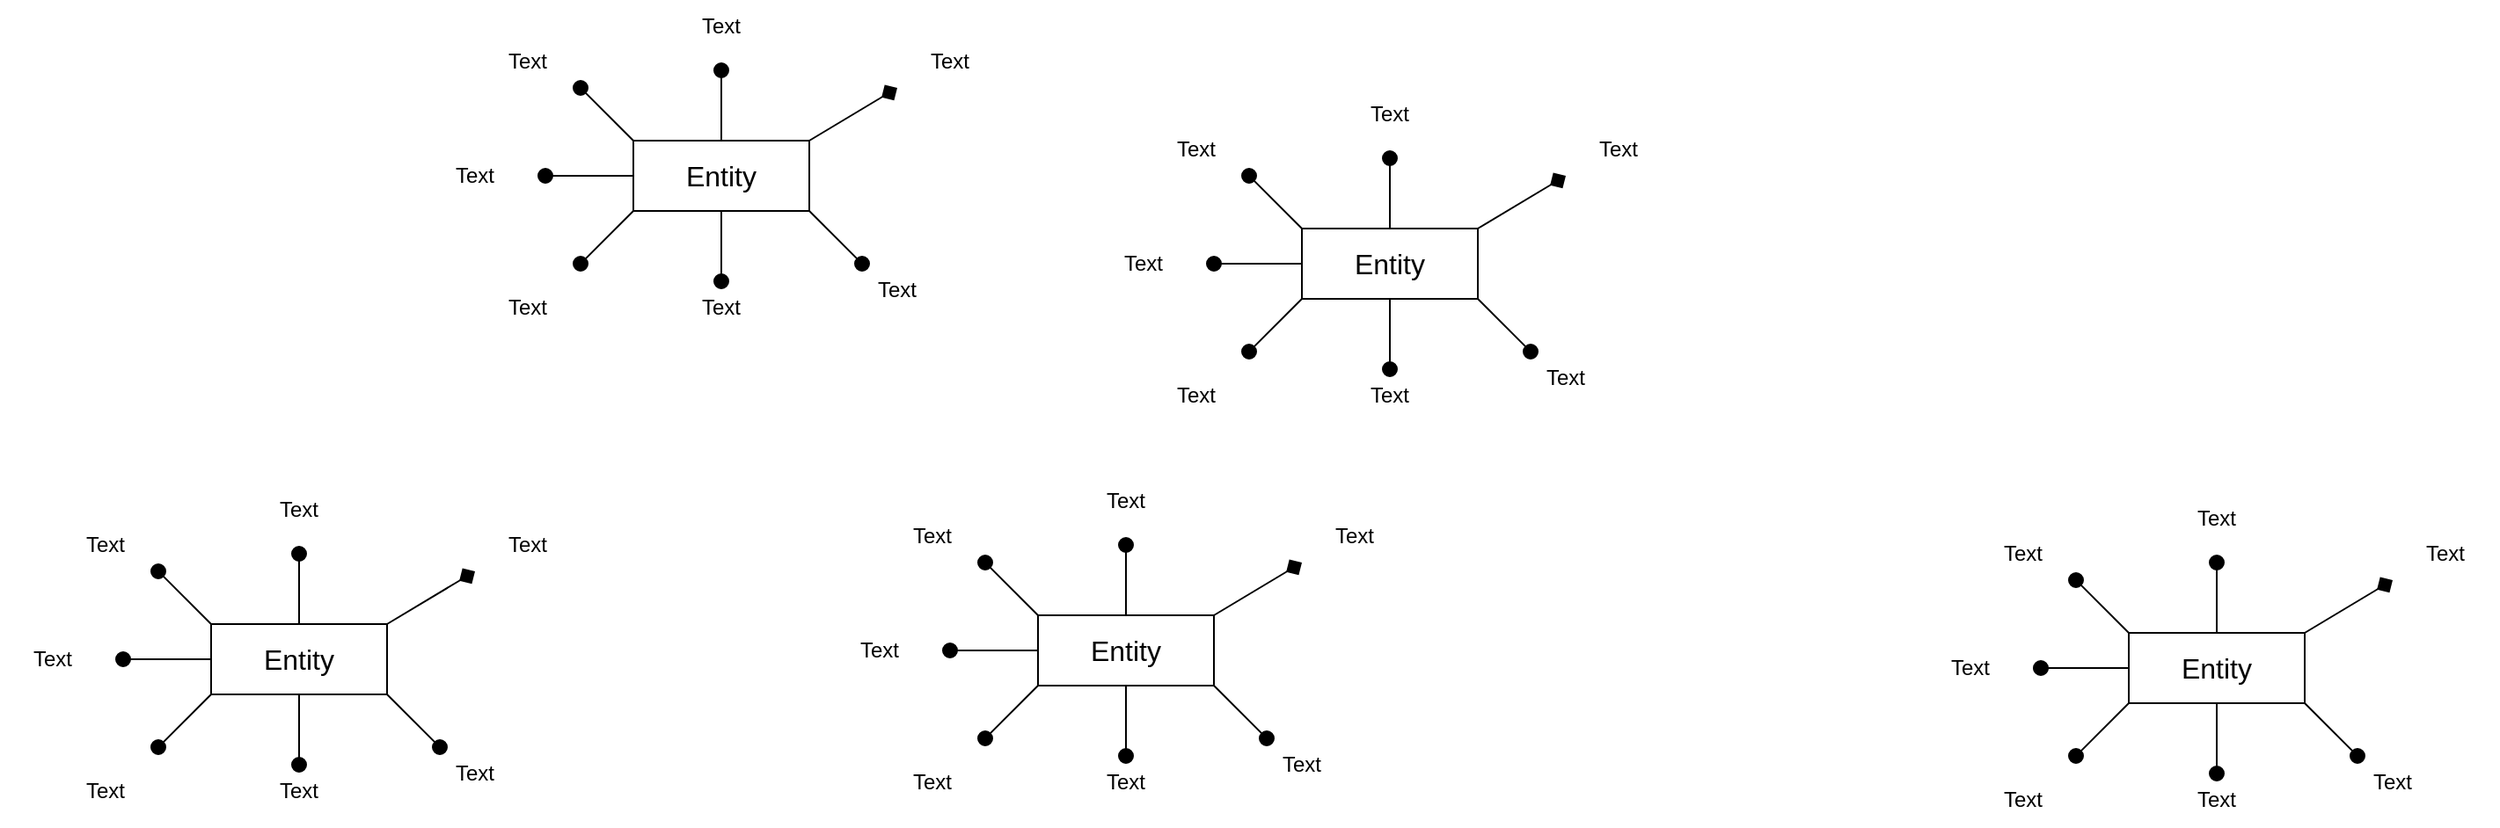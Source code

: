 <mxfile version="22.0.8" type="github">
  <diagram id="R2lEEEUBdFMjLlhIrx00" name="Page-1">
    <mxGraphModel dx="1851" dy="843" grid="1" gridSize="10" guides="1" tooltips="1" connect="1" arrows="1" fold="1" page="1" pageScale="1" pageWidth="850" pageHeight="1100" math="0" shadow="0" extFonts="Permanent Marker^https://fonts.googleapis.com/css?family=Permanent+Marker">
      <root>
        <mxCell id="0" />
        <mxCell id="1" parent="0" />
        <mxCell id="7jBmICiyqGFyVSLyppPj-11" value="Entity" style="whiteSpace=wrap;html=1;align=center;fontSize=16;" vertex="1" parent="1">
          <mxGeometry x="380" y="490" width="100" height="40" as="geometry" />
        </mxCell>
        <mxCell id="7jBmICiyqGFyVSLyppPj-13" value="" style="endArrow=oval;html=1;rounded=0;fontSize=12;startSize=8;endSize=8;curved=1;endFill=1;exitX=0;exitY=0.5;exitDx=0;exitDy=0;" edge="1" parent="1" source="7jBmICiyqGFyVSLyppPj-11">
          <mxGeometry width="50" height="50" relative="1" as="geometry">
            <mxPoint x="310" y="510" as="sourcePoint" />
            <mxPoint x="330" y="510" as="targetPoint" />
          </mxGeometry>
        </mxCell>
        <mxCell id="7jBmICiyqGFyVSLyppPj-14" value="" style="edgeStyle=none;orthogonalLoop=1;jettySize=auto;html=1;rounded=0;labelBackgroundColor=default;strokeColor=default;align=center;verticalAlign=middle;fontFamily=Helvetica;fontSize=12;fontColor=default;endArrow=diamond;endFill=1;startSize=8;endSize=8;shape=connector;curved=1;exitX=1;exitY=0;exitDx=0;exitDy=0;" edge="1" parent="1" source="7jBmICiyqGFyVSLyppPj-11">
          <mxGeometry width="120" relative="1" as="geometry">
            <mxPoint x="580" y="370" as="sourcePoint" />
            <mxPoint x="530" y="460" as="targetPoint" />
            <Array as="points" />
          </mxGeometry>
        </mxCell>
        <mxCell id="7jBmICiyqGFyVSLyppPj-15" value="" style="edgeStyle=none;orthogonalLoop=1;jettySize=auto;html=1;rounded=0;labelBackgroundColor=default;strokeColor=default;align=center;verticalAlign=middle;fontFamily=Helvetica;fontSize=12;fontColor=default;endArrow=oval;endFill=1;startSize=8;endSize=8;shape=connector;curved=1;exitX=0.5;exitY=0;exitDx=0;exitDy=0;" edge="1" parent="1" source="7jBmICiyqGFyVSLyppPj-11">
          <mxGeometry width="120" relative="1" as="geometry">
            <mxPoint x="470" y="390" as="sourcePoint" />
            <mxPoint x="430" y="450" as="targetPoint" />
            <Array as="points" />
          </mxGeometry>
        </mxCell>
        <mxCell id="7jBmICiyqGFyVSLyppPj-16" value="" style="edgeStyle=none;orthogonalLoop=1;jettySize=auto;html=1;rounded=0;labelBackgroundColor=default;strokeColor=default;align=center;verticalAlign=middle;fontFamily=Helvetica;fontSize=12;fontColor=default;endArrow=oval;endFill=1;startSize=8;endSize=8;shape=connector;curved=1;exitX=0;exitY=0;exitDx=0;exitDy=0;" edge="1" parent="1" source="7jBmICiyqGFyVSLyppPj-11">
          <mxGeometry width="120" relative="1" as="geometry">
            <mxPoint x="290" y="440" as="sourcePoint" />
            <mxPoint x="350" y="460" as="targetPoint" />
            <Array as="points" />
          </mxGeometry>
        </mxCell>
        <mxCell id="7jBmICiyqGFyVSLyppPj-17" value="" style="edgeStyle=none;orthogonalLoop=1;jettySize=auto;html=1;rounded=0;labelBackgroundColor=default;strokeColor=default;align=center;verticalAlign=middle;fontFamily=Helvetica;fontSize=12;fontColor=default;endArrow=oval;endFill=1;startSize=8;endSize=8;shape=connector;curved=1;exitX=0;exitY=1;exitDx=0;exitDy=0;" edge="1" parent="1" source="7jBmICiyqGFyVSLyppPj-11">
          <mxGeometry width="120" relative="1" as="geometry">
            <mxPoint x="350" y="580" as="sourcePoint" />
            <mxPoint x="350" y="560" as="targetPoint" />
            <Array as="points" />
          </mxGeometry>
        </mxCell>
        <mxCell id="7jBmICiyqGFyVSLyppPj-18" value="" style="edgeStyle=none;orthogonalLoop=1;jettySize=auto;html=1;rounded=0;labelBackgroundColor=default;strokeColor=default;align=center;verticalAlign=middle;fontFamily=Helvetica;fontSize=12;fontColor=default;endArrow=oval;endFill=1;startSize=8;endSize=8;shape=connector;curved=1;exitX=0.5;exitY=1;exitDx=0;exitDy=0;" edge="1" parent="1" source="7jBmICiyqGFyVSLyppPj-11">
          <mxGeometry width="120" relative="1" as="geometry">
            <mxPoint x="410" y="630" as="sourcePoint" />
            <mxPoint x="430" y="570" as="targetPoint" />
            <Array as="points" />
          </mxGeometry>
        </mxCell>
        <mxCell id="7jBmICiyqGFyVSLyppPj-19" value="" style="edgeStyle=none;orthogonalLoop=1;jettySize=auto;html=1;rounded=0;labelBackgroundColor=default;strokeColor=default;align=center;verticalAlign=middle;fontFamily=Helvetica;fontSize=12;fontColor=default;endArrow=oval;endFill=1;startSize=8;endSize=8;shape=connector;curved=1;exitX=1;exitY=1;exitDx=0;exitDy=0;" edge="1" parent="1" source="7jBmICiyqGFyVSLyppPj-11">
          <mxGeometry width="120" relative="1" as="geometry">
            <mxPoint x="470" y="550" as="sourcePoint" />
            <mxPoint x="510" y="560" as="targetPoint" />
            <Array as="points" />
          </mxGeometry>
        </mxCell>
        <mxCell id="7jBmICiyqGFyVSLyppPj-60" value="Text" style="text;strokeColor=none;fillColor=none;html=1;align=center;verticalAlign=middle;whiteSpace=wrap;rounded=0;fontSize=12;fontFamily=Helvetica;fontColor=default;" vertex="1" parent="1">
          <mxGeometry x="400" y="410" width="60" height="30" as="geometry" />
        </mxCell>
        <mxCell id="7jBmICiyqGFyVSLyppPj-61" value="Text" style="text;strokeColor=none;fillColor=none;html=1;align=center;verticalAlign=middle;whiteSpace=wrap;rounded=0;fontSize=12;fontFamily=Helvetica;fontColor=default;" vertex="1" parent="1">
          <mxGeometry x="530" y="430" width="60" height="30" as="geometry" />
        </mxCell>
        <mxCell id="7jBmICiyqGFyVSLyppPj-63" value="Text" style="text;strokeColor=none;fillColor=none;html=1;align=center;verticalAlign=middle;whiteSpace=wrap;rounded=0;fontSize=12;fontFamily=Helvetica;fontColor=default;" vertex="1" parent="1">
          <mxGeometry x="500" y="560" width="60" height="30" as="geometry" />
        </mxCell>
        <mxCell id="7jBmICiyqGFyVSLyppPj-64" value="Text" style="text;strokeColor=none;fillColor=none;html=1;align=center;verticalAlign=middle;whiteSpace=wrap;rounded=0;fontSize=12;fontFamily=Helvetica;fontColor=default;" vertex="1" parent="1">
          <mxGeometry x="400" y="570" width="60" height="30" as="geometry" />
        </mxCell>
        <mxCell id="7jBmICiyqGFyVSLyppPj-66" value="Text" style="text;strokeColor=none;fillColor=none;html=1;align=center;verticalAlign=middle;whiteSpace=wrap;rounded=0;fontSize=12;fontFamily=Helvetica;fontColor=default;" vertex="1" parent="1">
          <mxGeometry x="290" y="430" width="60" height="30" as="geometry" />
        </mxCell>
        <mxCell id="7jBmICiyqGFyVSLyppPj-67" value="Text" style="text;strokeColor=none;fillColor=none;html=1;align=center;verticalAlign=middle;whiteSpace=wrap;rounded=0;fontSize=12;fontFamily=Helvetica;fontColor=default;" vertex="1" parent="1">
          <mxGeometry x="260" y="495" width="60" height="30" as="geometry" />
        </mxCell>
        <mxCell id="7jBmICiyqGFyVSLyppPj-69" value="Text" style="text;strokeColor=none;fillColor=none;html=1;align=center;verticalAlign=middle;whiteSpace=wrap;rounded=0;fontSize=12;fontFamily=Helvetica;fontColor=default;" vertex="1" parent="1">
          <mxGeometry x="290" y="570" width="60" height="30" as="geometry" />
        </mxCell>
        <mxCell id="7jBmICiyqGFyVSLyppPj-72" value="Entity" style="whiteSpace=wrap;html=1;align=center;fontSize=16;" vertex="1" parent="1">
          <mxGeometry x="530" y="270" width="100" height="40" as="geometry" />
        </mxCell>
        <mxCell id="7jBmICiyqGFyVSLyppPj-73" value="" style="endArrow=oval;html=1;rounded=0;fontSize=12;startSize=8;endSize=8;curved=1;endFill=1;exitX=0;exitY=0.5;exitDx=0;exitDy=0;" edge="1" parent="1" source="7jBmICiyqGFyVSLyppPj-72">
          <mxGeometry width="50" height="50" relative="1" as="geometry">
            <mxPoint x="460" y="290" as="sourcePoint" />
            <mxPoint x="480" y="290" as="targetPoint" />
          </mxGeometry>
        </mxCell>
        <mxCell id="7jBmICiyqGFyVSLyppPj-74" value="" style="edgeStyle=none;orthogonalLoop=1;jettySize=auto;html=1;rounded=0;labelBackgroundColor=default;strokeColor=default;align=center;verticalAlign=middle;fontFamily=Helvetica;fontSize=12;fontColor=default;endArrow=diamond;endFill=1;startSize=8;endSize=8;shape=connector;curved=1;exitX=1;exitY=0;exitDx=0;exitDy=0;" edge="1" parent="1" source="7jBmICiyqGFyVSLyppPj-72">
          <mxGeometry width="120" relative="1" as="geometry">
            <mxPoint x="730" y="150" as="sourcePoint" />
            <mxPoint x="680" y="240" as="targetPoint" />
            <Array as="points" />
          </mxGeometry>
        </mxCell>
        <mxCell id="7jBmICiyqGFyVSLyppPj-75" value="" style="edgeStyle=none;orthogonalLoop=1;jettySize=auto;html=1;rounded=0;labelBackgroundColor=default;strokeColor=default;align=center;verticalAlign=middle;fontFamily=Helvetica;fontSize=12;fontColor=default;endArrow=oval;endFill=1;startSize=8;endSize=8;shape=connector;curved=1;exitX=0.5;exitY=0;exitDx=0;exitDy=0;" edge="1" parent="1" source="7jBmICiyqGFyVSLyppPj-72">
          <mxGeometry width="120" relative="1" as="geometry">
            <mxPoint x="620" y="170" as="sourcePoint" />
            <mxPoint x="580" y="230" as="targetPoint" />
            <Array as="points" />
          </mxGeometry>
        </mxCell>
        <mxCell id="7jBmICiyqGFyVSLyppPj-76" value="" style="edgeStyle=none;orthogonalLoop=1;jettySize=auto;html=1;rounded=0;labelBackgroundColor=default;strokeColor=default;align=center;verticalAlign=middle;fontFamily=Helvetica;fontSize=12;fontColor=default;endArrow=oval;endFill=1;startSize=8;endSize=8;shape=connector;curved=1;exitX=0;exitY=0;exitDx=0;exitDy=0;" edge="1" parent="1" source="7jBmICiyqGFyVSLyppPj-72">
          <mxGeometry width="120" relative="1" as="geometry">
            <mxPoint x="440" y="220" as="sourcePoint" />
            <mxPoint x="500" y="240" as="targetPoint" />
            <Array as="points" />
          </mxGeometry>
        </mxCell>
        <mxCell id="7jBmICiyqGFyVSLyppPj-77" value="" style="edgeStyle=none;orthogonalLoop=1;jettySize=auto;html=1;rounded=0;labelBackgroundColor=default;strokeColor=default;align=center;verticalAlign=middle;fontFamily=Helvetica;fontSize=12;fontColor=default;endArrow=oval;endFill=1;startSize=8;endSize=8;shape=connector;curved=1;exitX=0;exitY=1;exitDx=0;exitDy=0;" edge="1" parent="1" source="7jBmICiyqGFyVSLyppPj-72">
          <mxGeometry width="120" relative="1" as="geometry">
            <mxPoint x="500" y="360" as="sourcePoint" />
            <mxPoint x="500" y="340" as="targetPoint" />
            <Array as="points" />
          </mxGeometry>
        </mxCell>
        <mxCell id="7jBmICiyqGFyVSLyppPj-78" value="" style="edgeStyle=none;orthogonalLoop=1;jettySize=auto;html=1;rounded=0;labelBackgroundColor=default;strokeColor=default;align=center;verticalAlign=middle;fontFamily=Helvetica;fontSize=12;fontColor=default;endArrow=oval;endFill=1;startSize=8;endSize=8;shape=connector;curved=1;exitX=0.5;exitY=1;exitDx=0;exitDy=0;" edge="1" parent="1" source="7jBmICiyqGFyVSLyppPj-72">
          <mxGeometry width="120" relative="1" as="geometry">
            <mxPoint x="560" y="410" as="sourcePoint" />
            <mxPoint x="580" y="350" as="targetPoint" />
            <Array as="points" />
          </mxGeometry>
        </mxCell>
        <mxCell id="7jBmICiyqGFyVSLyppPj-79" value="" style="edgeStyle=none;orthogonalLoop=1;jettySize=auto;html=1;rounded=0;labelBackgroundColor=default;strokeColor=default;align=center;verticalAlign=middle;fontFamily=Helvetica;fontSize=12;fontColor=default;endArrow=oval;endFill=1;startSize=8;endSize=8;shape=connector;curved=1;exitX=1;exitY=1;exitDx=0;exitDy=0;" edge="1" parent="1" source="7jBmICiyqGFyVSLyppPj-72">
          <mxGeometry width="120" relative="1" as="geometry">
            <mxPoint x="620" y="330" as="sourcePoint" />
            <mxPoint x="660" y="340" as="targetPoint" />
            <Array as="points" />
          </mxGeometry>
        </mxCell>
        <mxCell id="7jBmICiyqGFyVSLyppPj-80" value="Text" style="text;strokeColor=none;fillColor=none;html=1;align=center;verticalAlign=middle;whiteSpace=wrap;rounded=0;fontSize=12;fontFamily=Helvetica;fontColor=default;" vertex="1" parent="1">
          <mxGeometry x="550" y="190" width="60" height="30" as="geometry" />
        </mxCell>
        <mxCell id="7jBmICiyqGFyVSLyppPj-81" value="Text" style="text;strokeColor=none;fillColor=none;html=1;align=center;verticalAlign=middle;whiteSpace=wrap;rounded=0;fontSize=12;fontFamily=Helvetica;fontColor=default;" vertex="1" parent="1">
          <mxGeometry x="680" y="210" width="60" height="30" as="geometry" />
        </mxCell>
        <mxCell id="7jBmICiyqGFyVSLyppPj-82" value="Text" style="text;strokeColor=none;fillColor=none;html=1;align=center;verticalAlign=middle;whiteSpace=wrap;rounded=0;fontSize=12;fontFamily=Helvetica;fontColor=default;" vertex="1" parent="1">
          <mxGeometry x="650" y="340" width="60" height="30" as="geometry" />
        </mxCell>
        <mxCell id="7jBmICiyqGFyVSLyppPj-83" value="Text" style="text;strokeColor=none;fillColor=none;html=1;align=center;verticalAlign=middle;whiteSpace=wrap;rounded=0;fontSize=12;fontFamily=Helvetica;fontColor=default;" vertex="1" parent="1">
          <mxGeometry x="550" y="350" width="60" height="30" as="geometry" />
        </mxCell>
        <mxCell id="7jBmICiyqGFyVSLyppPj-84" value="Text" style="text;strokeColor=none;fillColor=none;html=1;align=center;verticalAlign=middle;whiteSpace=wrap;rounded=0;fontSize=12;fontFamily=Helvetica;fontColor=default;" vertex="1" parent="1">
          <mxGeometry x="440" y="210" width="60" height="30" as="geometry" />
        </mxCell>
        <mxCell id="7jBmICiyqGFyVSLyppPj-85" value="Text" style="text;strokeColor=none;fillColor=none;html=1;align=center;verticalAlign=middle;whiteSpace=wrap;rounded=0;fontSize=12;fontFamily=Helvetica;fontColor=default;" vertex="1" parent="1">
          <mxGeometry x="410" y="275" width="60" height="30" as="geometry" />
        </mxCell>
        <mxCell id="7jBmICiyqGFyVSLyppPj-86" value="Text" style="text;strokeColor=none;fillColor=none;html=1;align=center;verticalAlign=middle;whiteSpace=wrap;rounded=0;fontSize=12;fontFamily=Helvetica;fontColor=default;" vertex="1" parent="1">
          <mxGeometry x="440" y="350" width="60" height="30" as="geometry" />
        </mxCell>
        <mxCell id="7jBmICiyqGFyVSLyppPj-87" value="Entity" style="whiteSpace=wrap;html=1;align=center;fontSize=16;" vertex="1" parent="1">
          <mxGeometry x="150" y="220" width="100" height="40" as="geometry" />
        </mxCell>
        <mxCell id="7jBmICiyqGFyVSLyppPj-88" value="" style="endArrow=oval;html=1;rounded=0;fontSize=12;startSize=8;endSize=8;curved=1;endFill=1;exitX=0;exitY=0.5;exitDx=0;exitDy=0;" edge="1" parent="1" source="7jBmICiyqGFyVSLyppPj-87">
          <mxGeometry width="50" height="50" relative="1" as="geometry">
            <mxPoint x="80" y="240" as="sourcePoint" />
            <mxPoint x="100" y="240" as="targetPoint" />
          </mxGeometry>
        </mxCell>
        <mxCell id="7jBmICiyqGFyVSLyppPj-89" value="" style="edgeStyle=none;orthogonalLoop=1;jettySize=auto;html=1;rounded=0;labelBackgroundColor=default;strokeColor=default;align=center;verticalAlign=middle;fontFamily=Helvetica;fontSize=12;fontColor=default;endArrow=diamond;endFill=1;startSize=8;endSize=8;shape=connector;curved=1;exitX=1;exitY=0;exitDx=0;exitDy=0;" edge="1" parent="1" source="7jBmICiyqGFyVSLyppPj-87">
          <mxGeometry width="120" relative="1" as="geometry">
            <mxPoint x="350" y="100" as="sourcePoint" />
            <mxPoint x="300" y="190" as="targetPoint" />
            <Array as="points" />
          </mxGeometry>
        </mxCell>
        <mxCell id="7jBmICiyqGFyVSLyppPj-90" value="" style="edgeStyle=none;orthogonalLoop=1;jettySize=auto;html=1;rounded=0;labelBackgroundColor=default;strokeColor=default;align=center;verticalAlign=middle;fontFamily=Helvetica;fontSize=12;fontColor=default;endArrow=oval;endFill=1;startSize=8;endSize=8;shape=connector;curved=1;exitX=0.5;exitY=0;exitDx=0;exitDy=0;" edge="1" parent="1" source="7jBmICiyqGFyVSLyppPj-87">
          <mxGeometry width="120" relative="1" as="geometry">
            <mxPoint x="240" y="120" as="sourcePoint" />
            <mxPoint x="200" y="180" as="targetPoint" />
            <Array as="points" />
          </mxGeometry>
        </mxCell>
        <mxCell id="7jBmICiyqGFyVSLyppPj-91" value="" style="edgeStyle=none;orthogonalLoop=1;jettySize=auto;html=1;rounded=0;labelBackgroundColor=default;strokeColor=default;align=center;verticalAlign=middle;fontFamily=Helvetica;fontSize=12;fontColor=default;endArrow=oval;endFill=1;startSize=8;endSize=8;shape=connector;curved=1;exitX=0;exitY=0;exitDx=0;exitDy=0;" edge="1" parent="1" source="7jBmICiyqGFyVSLyppPj-87">
          <mxGeometry width="120" relative="1" as="geometry">
            <mxPoint x="60" y="170" as="sourcePoint" />
            <mxPoint x="120" y="190" as="targetPoint" />
            <Array as="points" />
          </mxGeometry>
        </mxCell>
        <mxCell id="7jBmICiyqGFyVSLyppPj-92" value="" style="edgeStyle=none;orthogonalLoop=1;jettySize=auto;html=1;rounded=0;labelBackgroundColor=default;strokeColor=default;align=center;verticalAlign=middle;fontFamily=Helvetica;fontSize=12;fontColor=default;endArrow=oval;endFill=1;startSize=8;endSize=8;shape=connector;curved=1;exitX=0;exitY=1;exitDx=0;exitDy=0;" edge="1" parent="1" source="7jBmICiyqGFyVSLyppPj-87">
          <mxGeometry width="120" relative="1" as="geometry">
            <mxPoint x="120" y="310" as="sourcePoint" />
            <mxPoint x="120" y="290" as="targetPoint" />
            <Array as="points" />
          </mxGeometry>
        </mxCell>
        <mxCell id="7jBmICiyqGFyVSLyppPj-93" value="" style="edgeStyle=none;orthogonalLoop=1;jettySize=auto;html=1;rounded=0;labelBackgroundColor=default;strokeColor=default;align=center;verticalAlign=middle;fontFamily=Helvetica;fontSize=12;fontColor=default;endArrow=oval;endFill=1;startSize=8;endSize=8;shape=connector;curved=1;exitX=0.5;exitY=1;exitDx=0;exitDy=0;" edge="1" parent="1" source="7jBmICiyqGFyVSLyppPj-87">
          <mxGeometry width="120" relative="1" as="geometry">
            <mxPoint x="180" y="360" as="sourcePoint" />
            <mxPoint x="200" y="300" as="targetPoint" />
            <Array as="points" />
          </mxGeometry>
        </mxCell>
        <mxCell id="7jBmICiyqGFyVSLyppPj-94" value="" style="edgeStyle=none;orthogonalLoop=1;jettySize=auto;html=1;rounded=0;labelBackgroundColor=default;strokeColor=default;align=center;verticalAlign=middle;fontFamily=Helvetica;fontSize=12;fontColor=default;endArrow=oval;endFill=1;startSize=8;endSize=8;shape=connector;curved=1;exitX=1;exitY=1;exitDx=0;exitDy=0;" edge="1" parent="1" source="7jBmICiyqGFyVSLyppPj-87">
          <mxGeometry width="120" relative="1" as="geometry">
            <mxPoint x="240" y="280" as="sourcePoint" />
            <mxPoint x="280" y="290" as="targetPoint" />
            <Array as="points" />
          </mxGeometry>
        </mxCell>
        <mxCell id="7jBmICiyqGFyVSLyppPj-95" value="Text" style="text;strokeColor=none;fillColor=none;html=1;align=center;verticalAlign=middle;whiteSpace=wrap;rounded=0;fontSize=12;fontFamily=Helvetica;fontColor=default;" vertex="1" parent="1">
          <mxGeometry x="170" y="140" width="60" height="30" as="geometry" />
        </mxCell>
        <mxCell id="7jBmICiyqGFyVSLyppPj-96" value="Text" style="text;strokeColor=none;fillColor=none;html=1;align=center;verticalAlign=middle;whiteSpace=wrap;rounded=0;fontSize=12;fontFamily=Helvetica;fontColor=default;" vertex="1" parent="1">
          <mxGeometry x="300" y="160" width="60" height="30" as="geometry" />
        </mxCell>
        <mxCell id="7jBmICiyqGFyVSLyppPj-97" value="Text" style="text;strokeColor=none;fillColor=none;html=1;align=center;verticalAlign=middle;whiteSpace=wrap;rounded=0;fontSize=12;fontFamily=Helvetica;fontColor=default;" vertex="1" parent="1">
          <mxGeometry x="270" y="290" width="60" height="30" as="geometry" />
        </mxCell>
        <mxCell id="7jBmICiyqGFyVSLyppPj-98" value="Text" style="text;strokeColor=none;fillColor=none;html=1;align=center;verticalAlign=middle;whiteSpace=wrap;rounded=0;fontSize=12;fontFamily=Helvetica;fontColor=default;" vertex="1" parent="1">
          <mxGeometry x="170" y="300" width="60" height="30" as="geometry" />
        </mxCell>
        <mxCell id="7jBmICiyqGFyVSLyppPj-99" value="Text" style="text;strokeColor=none;fillColor=none;html=1;align=center;verticalAlign=middle;whiteSpace=wrap;rounded=0;fontSize=12;fontFamily=Helvetica;fontColor=default;" vertex="1" parent="1">
          <mxGeometry x="60" y="160" width="60" height="30" as="geometry" />
        </mxCell>
        <mxCell id="7jBmICiyqGFyVSLyppPj-100" value="Text" style="text;strokeColor=none;fillColor=none;html=1;align=center;verticalAlign=middle;whiteSpace=wrap;rounded=0;fontSize=12;fontFamily=Helvetica;fontColor=default;" vertex="1" parent="1">
          <mxGeometry x="30" y="225" width="60" height="30" as="geometry" />
        </mxCell>
        <mxCell id="7jBmICiyqGFyVSLyppPj-101" value="Text" style="text;strokeColor=none;fillColor=none;html=1;align=center;verticalAlign=middle;whiteSpace=wrap;rounded=0;fontSize=12;fontFamily=Helvetica;fontColor=default;" vertex="1" parent="1">
          <mxGeometry x="60" y="300" width="60" height="30" as="geometry" />
        </mxCell>
        <mxCell id="7jBmICiyqGFyVSLyppPj-102" value="Entity" style="whiteSpace=wrap;html=1;align=center;fontSize=16;" vertex="1" parent="1">
          <mxGeometry x="-90" y="495" width="100" height="40" as="geometry" />
        </mxCell>
        <mxCell id="7jBmICiyqGFyVSLyppPj-103" value="" style="endArrow=oval;html=1;rounded=0;fontSize=12;startSize=8;endSize=8;curved=1;endFill=1;exitX=0;exitY=0.5;exitDx=0;exitDy=0;" edge="1" parent="1" source="7jBmICiyqGFyVSLyppPj-102">
          <mxGeometry width="50" height="50" relative="1" as="geometry">
            <mxPoint x="-160" y="515" as="sourcePoint" />
            <mxPoint x="-140" y="515" as="targetPoint" />
          </mxGeometry>
        </mxCell>
        <mxCell id="7jBmICiyqGFyVSLyppPj-104" value="" style="edgeStyle=none;orthogonalLoop=1;jettySize=auto;html=1;rounded=0;labelBackgroundColor=default;strokeColor=default;align=center;verticalAlign=middle;fontFamily=Helvetica;fontSize=12;fontColor=default;endArrow=diamond;endFill=1;startSize=8;endSize=8;shape=connector;curved=1;exitX=1;exitY=0;exitDx=0;exitDy=0;" edge="1" parent="1" source="7jBmICiyqGFyVSLyppPj-102">
          <mxGeometry width="120" relative="1" as="geometry">
            <mxPoint x="110" y="375" as="sourcePoint" />
            <mxPoint x="60" y="465" as="targetPoint" />
            <Array as="points" />
          </mxGeometry>
        </mxCell>
        <mxCell id="7jBmICiyqGFyVSLyppPj-105" value="" style="edgeStyle=none;orthogonalLoop=1;jettySize=auto;html=1;rounded=0;labelBackgroundColor=default;strokeColor=default;align=center;verticalAlign=middle;fontFamily=Helvetica;fontSize=12;fontColor=default;endArrow=oval;endFill=1;startSize=8;endSize=8;shape=connector;curved=1;exitX=0.5;exitY=0;exitDx=0;exitDy=0;" edge="1" parent="1" source="7jBmICiyqGFyVSLyppPj-102">
          <mxGeometry width="120" relative="1" as="geometry">
            <mxPoint y="395" as="sourcePoint" />
            <mxPoint x="-40" y="455" as="targetPoint" />
            <Array as="points" />
          </mxGeometry>
        </mxCell>
        <mxCell id="7jBmICiyqGFyVSLyppPj-106" value="" style="edgeStyle=none;orthogonalLoop=1;jettySize=auto;html=1;rounded=0;labelBackgroundColor=default;strokeColor=default;align=center;verticalAlign=middle;fontFamily=Helvetica;fontSize=12;fontColor=default;endArrow=oval;endFill=1;startSize=8;endSize=8;shape=connector;curved=1;exitX=0;exitY=0;exitDx=0;exitDy=0;" edge="1" parent="1" source="7jBmICiyqGFyVSLyppPj-102">
          <mxGeometry width="120" relative="1" as="geometry">
            <mxPoint x="-180" y="445" as="sourcePoint" />
            <mxPoint x="-120" y="465" as="targetPoint" />
            <Array as="points" />
          </mxGeometry>
        </mxCell>
        <mxCell id="7jBmICiyqGFyVSLyppPj-107" value="" style="edgeStyle=none;orthogonalLoop=1;jettySize=auto;html=1;rounded=0;labelBackgroundColor=default;strokeColor=default;align=center;verticalAlign=middle;fontFamily=Helvetica;fontSize=12;fontColor=default;endArrow=oval;endFill=1;startSize=8;endSize=8;shape=connector;curved=1;exitX=0;exitY=1;exitDx=0;exitDy=0;" edge="1" parent="1" source="7jBmICiyqGFyVSLyppPj-102">
          <mxGeometry width="120" relative="1" as="geometry">
            <mxPoint x="-120" y="585" as="sourcePoint" />
            <mxPoint x="-120" y="565" as="targetPoint" />
            <Array as="points" />
          </mxGeometry>
        </mxCell>
        <mxCell id="7jBmICiyqGFyVSLyppPj-108" value="" style="edgeStyle=none;orthogonalLoop=1;jettySize=auto;html=1;rounded=0;labelBackgroundColor=default;strokeColor=default;align=center;verticalAlign=middle;fontFamily=Helvetica;fontSize=12;fontColor=default;endArrow=oval;endFill=1;startSize=8;endSize=8;shape=connector;curved=1;exitX=0.5;exitY=1;exitDx=0;exitDy=0;" edge="1" parent="1" source="7jBmICiyqGFyVSLyppPj-102">
          <mxGeometry width="120" relative="1" as="geometry">
            <mxPoint x="-60" y="635" as="sourcePoint" />
            <mxPoint x="-40" y="575" as="targetPoint" />
            <Array as="points" />
          </mxGeometry>
        </mxCell>
        <mxCell id="7jBmICiyqGFyVSLyppPj-109" value="" style="edgeStyle=none;orthogonalLoop=1;jettySize=auto;html=1;rounded=0;labelBackgroundColor=default;strokeColor=default;align=center;verticalAlign=middle;fontFamily=Helvetica;fontSize=12;fontColor=default;endArrow=oval;endFill=1;startSize=8;endSize=8;shape=connector;curved=1;exitX=1;exitY=1;exitDx=0;exitDy=0;" edge="1" parent="1" source="7jBmICiyqGFyVSLyppPj-102">
          <mxGeometry width="120" relative="1" as="geometry">
            <mxPoint y="555" as="sourcePoint" />
            <mxPoint x="40" y="565" as="targetPoint" />
            <Array as="points" />
          </mxGeometry>
        </mxCell>
        <mxCell id="7jBmICiyqGFyVSLyppPj-110" value="Text" style="text;strokeColor=none;fillColor=none;html=1;align=center;verticalAlign=middle;whiteSpace=wrap;rounded=0;fontSize=12;fontFamily=Helvetica;fontColor=default;" vertex="1" parent="1">
          <mxGeometry x="-70" y="415" width="60" height="30" as="geometry" />
        </mxCell>
        <mxCell id="7jBmICiyqGFyVSLyppPj-111" value="Text" style="text;strokeColor=none;fillColor=none;html=1;align=center;verticalAlign=middle;whiteSpace=wrap;rounded=0;fontSize=12;fontFamily=Helvetica;fontColor=default;" vertex="1" parent="1">
          <mxGeometry x="60" y="435" width="60" height="30" as="geometry" />
        </mxCell>
        <mxCell id="7jBmICiyqGFyVSLyppPj-112" value="Text" style="text;strokeColor=none;fillColor=none;html=1;align=center;verticalAlign=middle;whiteSpace=wrap;rounded=0;fontSize=12;fontFamily=Helvetica;fontColor=default;" vertex="1" parent="1">
          <mxGeometry x="30" y="565" width="60" height="30" as="geometry" />
        </mxCell>
        <mxCell id="7jBmICiyqGFyVSLyppPj-113" value="Text" style="text;strokeColor=none;fillColor=none;html=1;align=center;verticalAlign=middle;whiteSpace=wrap;rounded=0;fontSize=12;fontFamily=Helvetica;fontColor=default;" vertex="1" parent="1">
          <mxGeometry x="-70" y="575" width="60" height="30" as="geometry" />
        </mxCell>
        <mxCell id="7jBmICiyqGFyVSLyppPj-114" value="Text" style="text;strokeColor=none;fillColor=none;html=1;align=center;verticalAlign=middle;whiteSpace=wrap;rounded=0;fontSize=12;fontFamily=Helvetica;fontColor=default;" vertex="1" parent="1">
          <mxGeometry x="-180" y="435" width="60" height="30" as="geometry" />
        </mxCell>
        <mxCell id="7jBmICiyqGFyVSLyppPj-115" value="Text" style="text;strokeColor=none;fillColor=none;html=1;align=center;verticalAlign=middle;whiteSpace=wrap;rounded=0;fontSize=12;fontFamily=Helvetica;fontColor=default;" vertex="1" parent="1">
          <mxGeometry x="-210" y="500" width="60" height="30" as="geometry" />
        </mxCell>
        <mxCell id="7jBmICiyqGFyVSLyppPj-116" value="Text" style="text;strokeColor=none;fillColor=none;html=1;align=center;verticalAlign=middle;whiteSpace=wrap;rounded=0;fontSize=12;fontFamily=Helvetica;fontColor=default;" vertex="1" parent="1">
          <mxGeometry x="-180" y="575" width="60" height="30" as="geometry" />
        </mxCell>
        <mxCell id="7jBmICiyqGFyVSLyppPj-117" value="Entity" style="whiteSpace=wrap;html=1;align=center;fontSize=16;" vertex="1" parent="1">
          <mxGeometry x="1000" y="500" width="100" height="40" as="geometry" />
        </mxCell>
        <mxCell id="7jBmICiyqGFyVSLyppPj-118" value="" style="endArrow=oval;html=1;rounded=0;fontSize=12;startSize=8;endSize=8;curved=1;endFill=1;exitX=0;exitY=0.5;exitDx=0;exitDy=0;" edge="1" parent="1" source="7jBmICiyqGFyVSLyppPj-117">
          <mxGeometry width="50" height="50" relative="1" as="geometry">
            <mxPoint x="930" y="520" as="sourcePoint" />
            <mxPoint x="950" y="520" as="targetPoint" />
          </mxGeometry>
        </mxCell>
        <mxCell id="7jBmICiyqGFyVSLyppPj-119" value="" style="edgeStyle=none;orthogonalLoop=1;jettySize=auto;html=1;rounded=0;labelBackgroundColor=default;strokeColor=default;align=center;verticalAlign=middle;fontFamily=Helvetica;fontSize=12;fontColor=default;endArrow=diamond;endFill=1;startSize=8;endSize=8;shape=connector;curved=1;exitX=1;exitY=0;exitDx=0;exitDy=0;" edge="1" parent="1" source="7jBmICiyqGFyVSLyppPj-117">
          <mxGeometry width="120" relative="1" as="geometry">
            <mxPoint x="1200" y="380" as="sourcePoint" />
            <mxPoint x="1150" y="470" as="targetPoint" />
            <Array as="points" />
          </mxGeometry>
        </mxCell>
        <mxCell id="7jBmICiyqGFyVSLyppPj-120" value="" style="edgeStyle=none;orthogonalLoop=1;jettySize=auto;html=1;rounded=0;labelBackgroundColor=default;strokeColor=default;align=center;verticalAlign=middle;fontFamily=Helvetica;fontSize=12;fontColor=default;endArrow=oval;endFill=1;startSize=8;endSize=8;shape=connector;curved=1;exitX=0.5;exitY=0;exitDx=0;exitDy=0;" edge="1" parent="1" source="7jBmICiyqGFyVSLyppPj-117">
          <mxGeometry width="120" relative="1" as="geometry">
            <mxPoint x="1090" y="400" as="sourcePoint" />
            <mxPoint x="1050" y="460" as="targetPoint" />
            <Array as="points" />
          </mxGeometry>
        </mxCell>
        <mxCell id="7jBmICiyqGFyVSLyppPj-121" value="" style="edgeStyle=none;orthogonalLoop=1;jettySize=auto;html=1;rounded=0;labelBackgroundColor=default;strokeColor=default;align=center;verticalAlign=middle;fontFamily=Helvetica;fontSize=12;fontColor=default;endArrow=oval;endFill=1;startSize=8;endSize=8;shape=connector;curved=1;exitX=0;exitY=0;exitDx=0;exitDy=0;" edge="1" parent="1" source="7jBmICiyqGFyVSLyppPj-117">
          <mxGeometry width="120" relative="1" as="geometry">
            <mxPoint x="910" y="450" as="sourcePoint" />
            <mxPoint x="970" y="470" as="targetPoint" />
            <Array as="points" />
          </mxGeometry>
        </mxCell>
        <mxCell id="7jBmICiyqGFyVSLyppPj-122" value="" style="edgeStyle=none;orthogonalLoop=1;jettySize=auto;html=1;rounded=0;labelBackgroundColor=default;strokeColor=default;align=center;verticalAlign=middle;fontFamily=Helvetica;fontSize=12;fontColor=default;endArrow=oval;endFill=1;startSize=8;endSize=8;shape=connector;curved=1;exitX=0;exitY=1;exitDx=0;exitDy=0;" edge="1" parent="1" source="7jBmICiyqGFyVSLyppPj-117">
          <mxGeometry width="120" relative="1" as="geometry">
            <mxPoint x="970" y="590" as="sourcePoint" />
            <mxPoint x="970" y="570" as="targetPoint" />
            <Array as="points" />
          </mxGeometry>
        </mxCell>
        <mxCell id="7jBmICiyqGFyVSLyppPj-123" value="" style="edgeStyle=none;orthogonalLoop=1;jettySize=auto;html=1;rounded=0;labelBackgroundColor=default;strokeColor=default;align=center;verticalAlign=middle;fontFamily=Helvetica;fontSize=12;fontColor=default;endArrow=oval;endFill=1;startSize=8;endSize=8;shape=connector;curved=1;exitX=0.5;exitY=1;exitDx=0;exitDy=0;" edge="1" parent="1" source="7jBmICiyqGFyVSLyppPj-117">
          <mxGeometry width="120" relative="1" as="geometry">
            <mxPoint x="1030" y="640" as="sourcePoint" />
            <mxPoint x="1050" y="580" as="targetPoint" />
            <Array as="points" />
          </mxGeometry>
        </mxCell>
        <mxCell id="7jBmICiyqGFyVSLyppPj-124" value="" style="edgeStyle=none;orthogonalLoop=1;jettySize=auto;html=1;rounded=0;labelBackgroundColor=default;strokeColor=default;align=center;verticalAlign=middle;fontFamily=Helvetica;fontSize=12;fontColor=default;endArrow=oval;endFill=1;startSize=8;endSize=8;shape=connector;curved=1;exitX=1;exitY=1;exitDx=0;exitDy=0;" edge="1" parent="1" source="7jBmICiyqGFyVSLyppPj-117">
          <mxGeometry width="120" relative="1" as="geometry">
            <mxPoint x="1090" y="560" as="sourcePoint" />
            <mxPoint x="1130" y="570" as="targetPoint" />
            <Array as="points" />
          </mxGeometry>
        </mxCell>
        <mxCell id="7jBmICiyqGFyVSLyppPj-125" value="Text" style="text;strokeColor=none;fillColor=none;html=1;align=center;verticalAlign=middle;whiteSpace=wrap;rounded=0;fontSize=12;fontFamily=Helvetica;fontColor=default;" vertex="1" parent="1">
          <mxGeometry x="1020" y="420" width="60" height="30" as="geometry" />
        </mxCell>
        <mxCell id="7jBmICiyqGFyVSLyppPj-126" value="Text" style="text;strokeColor=none;fillColor=none;html=1;align=center;verticalAlign=middle;whiteSpace=wrap;rounded=0;fontSize=12;fontFamily=Helvetica;fontColor=default;" vertex="1" parent="1">
          <mxGeometry x="1150" y="440" width="60" height="30" as="geometry" />
        </mxCell>
        <mxCell id="7jBmICiyqGFyVSLyppPj-127" value="Text" style="text;strokeColor=none;fillColor=none;html=1;align=center;verticalAlign=middle;whiteSpace=wrap;rounded=0;fontSize=12;fontFamily=Helvetica;fontColor=default;" vertex="1" parent="1">
          <mxGeometry x="1120" y="570" width="60" height="30" as="geometry" />
        </mxCell>
        <mxCell id="7jBmICiyqGFyVSLyppPj-128" value="Text" style="text;strokeColor=none;fillColor=none;html=1;align=center;verticalAlign=middle;whiteSpace=wrap;rounded=0;fontSize=12;fontFamily=Helvetica;fontColor=default;" vertex="1" parent="1">
          <mxGeometry x="1020" y="580" width="60" height="30" as="geometry" />
        </mxCell>
        <mxCell id="7jBmICiyqGFyVSLyppPj-129" value="Text" style="text;strokeColor=none;fillColor=none;html=1;align=center;verticalAlign=middle;whiteSpace=wrap;rounded=0;fontSize=12;fontFamily=Helvetica;fontColor=default;" vertex="1" parent="1">
          <mxGeometry x="910" y="440" width="60" height="30" as="geometry" />
        </mxCell>
        <mxCell id="7jBmICiyqGFyVSLyppPj-130" value="Text" style="text;strokeColor=none;fillColor=none;html=1;align=center;verticalAlign=middle;whiteSpace=wrap;rounded=0;fontSize=12;fontFamily=Helvetica;fontColor=default;" vertex="1" parent="1">
          <mxGeometry x="880" y="505" width="60" height="30" as="geometry" />
        </mxCell>
        <mxCell id="7jBmICiyqGFyVSLyppPj-131" value="Text" style="text;strokeColor=none;fillColor=none;html=1;align=center;verticalAlign=middle;whiteSpace=wrap;rounded=0;fontSize=12;fontFamily=Helvetica;fontColor=default;" vertex="1" parent="1">
          <mxGeometry x="910" y="580" width="60" height="30" as="geometry" />
        </mxCell>
      </root>
    </mxGraphModel>
  </diagram>
</mxfile>
